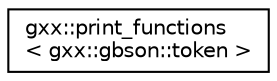 digraph "Graphical Class Hierarchy"
{
  edge [fontname="Helvetica",fontsize="10",labelfontname="Helvetica",labelfontsize="10"];
  node [fontname="Helvetica",fontsize="10",shape=record];
  rankdir="LR";
  Node1 [label="gxx::print_functions\l\< gxx::gbson::token \>",height=0.2,width=0.4,color="black", fillcolor="white", style="filled",URL="$structgxx_1_1print__functions_3_01gxx_1_1gbson_1_1token_01_4.html"];
}

